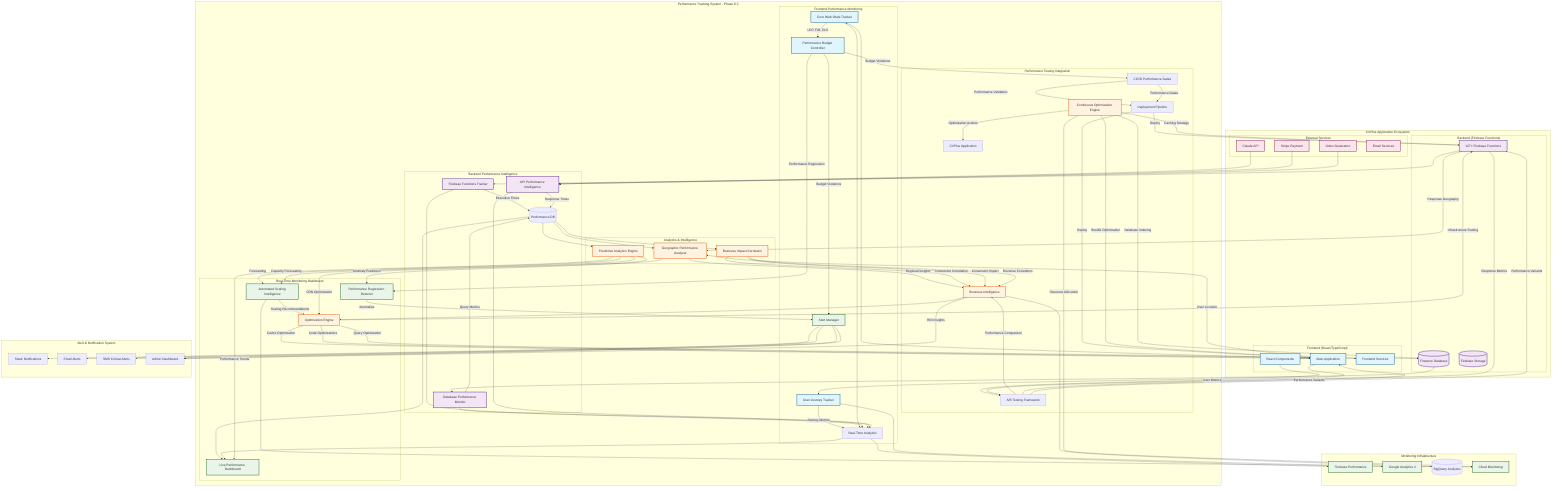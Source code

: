 graph TB
    subgraph "Performance Tracking System - Phase 6.3"
        subgraph "Frontend Performance Monitoring"
            CWV[Core Web Vitals Tracker]
            PBC[Performance Budget Controller]
            UJT[User Journey Tracker]
            RTA[Real-Time Analytics]
            
            CWV --> |LCP, FID, CLS| PBC
            UJT --> |Journey Metrics| RTA
            PBC --> |Budget Violations| AlertMgr[Alert Manager]
        end
        
        subgraph "Backend Performance Intelligence"
            FFT[Firebase Functions Tracker]
            DPM[Database Performance Monitor]
            API[API Performance Intelligence]
            
            FFT --> |Execution Times| PerformanceDB[(Performance DB)]
            DPM --> |Query Metrics| PerformanceDB
            API --> |Response Times| PerformanceDB
        end
        
        subgraph "Real-Time Monitoring Dashboard"
            LiveDash[Live Performance Dashboard]
            PRD[Performance Regression Detector]
            ASI[Automated Scaling Intelligence]
            
            PerformanceDB --> LiveDash
            PRD --> |Anomalies| AlertMgr
            ASI --> |Scaling Recommendations| OptEngine[Optimization Engine]
        end
        
        subgraph "Performance Testing Integration"
            CICD[CI/CD Performance Gates]
            ABTest[A/B Testing Framework]
            COE[Continuous Optimization Engine]
            
            CICD --> |Performance Validation| DeploymentPipeline[Deployment Pipeline]
            ABTest --> |Performance Comparison| BusinessIntel[Business Intelligence]
            COE --> |Optimization Actions| CVPlusApp[CVPlus Application]
        end
        
        subgraph "Analytics & Intelligence"
            GPA[Geographic Performance Analyzer]
            BIC[Business Impact Correlator]
            PredEngine[Predictive Analytics Engine]
            
            GPA --> |Regional Insights| BusinessIntel
            BIC --> |Conversion Correlation| BusinessIntel
            PredEngine --> |Forecasting| ASI
        end
    end
    
    subgraph "CVPlus Application Ecosystem"
        subgraph "Frontend (React/TypeScript)"
            App[Main Application]
            Components[React Components]
            Services[Frontend Services]
        end
        
        subgraph "Backend (Firebase Functions)"
            Functions[127+ Firebase Functions]
            Firestore[(Firestore Database)]
            Storage[(Firebase Storage)]
        end
        
        subgraph "External Services"
            Claude[Claude API]
            Stripe[Stripe Payment]
            Video[Video Generation]
            Email[Email Services]
        end
    end
    
    subgraph "Monitoring Infrastructure"
        Firebase[Firebase Performance]
        Analytics[Google Analytics 4]
        BigQuery[(BigQuery Analytics)]
        CloudMonitoring[Cloud Monitoring]
    end
    
    subgraph "Alert & Notification System"
        AlertMgr --> Slack[Slack Notifications]
        AlertMgr --> EmailAlerts[Email Alerts]
        AlertMgr --> SMS[SMS Critical Alerts]
        AlertMgr --> Dashboard[Admin Dashboard]
    end
    
    %% Performance Data Flow
    App --> CWV
    Components --> UJT
    Functions --> FFT
    Firestore --> DPM
    Claude --> API
    Stripe --> API
    Video --> API
    
    %% Real-time Processing
    CWV --> RTA
    FFT --> RTA
    DPM --> RTA
    API --> RTA
    RTA --> LiveDash
    
    %% Intelligence & Analytics
    PerformanceDB --> GPA
    PerformanceDB --> BIC
    PerformanceDB --> PredEngine
    BusinessIntel --> OptEngine
    
    %% Integration with External Monitoring
    RTA --> Firebase
    UJT --> Analytics
    BusinessIntel --> BigQuery
    ASI --> CloudMonitoring
    
    %% Performance Optimization Loop
    OptEngine --> |Code Optimizations| Services
    OptEngine --> |Infrastructure Scaling| Functions
    OptEngine --> |Query Optimization| Firestore
    OptEngine --> |Cache Optimization| App
    
    %% CI/CD Integration
    CICD --> |Performance Gates| DeploymentPipeline
    DeploymentPipeline --> |Deploy| Functions
    DeploymentPipeline --> |Deploy| App
    
    %% A/B Testing Integration
    ABTest --> |Performance Variants| App
    ABTest --> |Performance Variants| Functions
    App --> |User Metrics| ABTest
    Functions --> |Response Metrics| ABTest
    
    %% Performance Budget Enforcement
    PBC --> |Budget Violations| CICD
    PBC --> |Performance Regression| PRD
    
    %% Geographic Analysis
    App --> |User Location| GPA
    Functions --> |Response Geography| GPA
    GPA --> |CDN Optimization| OptEngine
    
    %% Business Intelligence Integration
    BIC --> |Conversion Impact| BusinessIntel
    BIC --> |Revenue Correlation| BusinessIntel
    BusinessIntel --> |ROI Insights| Dashboard
    
    %% Predictive Analytics
    PredEngine --> |Capacity Forecasting| ASI
    PredEngine --> |Performance Trends| LiveDash
    PredEngine --> |Anomaly Prediction| PRD
    
    %% Continuous Optimization
    COE --> |Bundle Optimization| App
    COE --> |Database Indexing| Firestore
    COE --> |Caching Strategy| Functions
    COE --> |Resource Allocation| CloudMonitoring
    
    classDef frontend fill:#e1f5fe,stroke:#01579b,stroke-width:2px
    classDef backend fill:#f3e5f5,stroke:#4a148c,stroke-width:2px
    classDef monitoring fill:#e8f5e8,stroke:#1b5e20,stroke-width:2px
    classDef intelligence fill:#fff3e0,stroke:#e65100,stroke-width:2px
    classDef external fill:#fce4ec,stroke:#880e4f,stroke-width:2px
    
    class App,Components,Services,CWV,UJT,PBC frontend
    class Functions,Firestore,Storage,FFT,DPM,API backend
    class LiveDash,PRD,ASI,AlertMgr,Firebase,Analytics,CloudMonitoring monitoring
    class GPA,BIC,PredEngine,BusinessIntel,OptEngine,COE intelligence
    class Claude,Stripe,Video,Email external